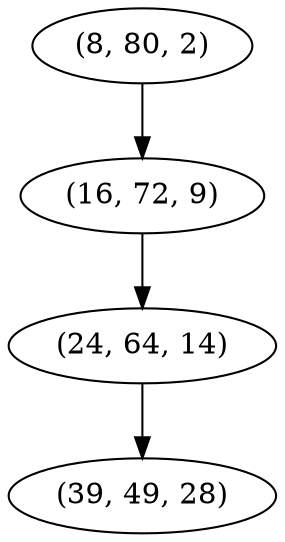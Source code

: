 digraph tree {
    "(8, 80, 2)";
    "(16, 72, 9)";
    "(24, 64, 14)";
    "(39, 49, 28)";
    "(8, 80, 2)" -> "(16, 72, 9)";
    "(16, 72, 9)" -> "(24, 64, 14)";
    "(24, 64, 14)" -> "(39, 49, 28)";
}
